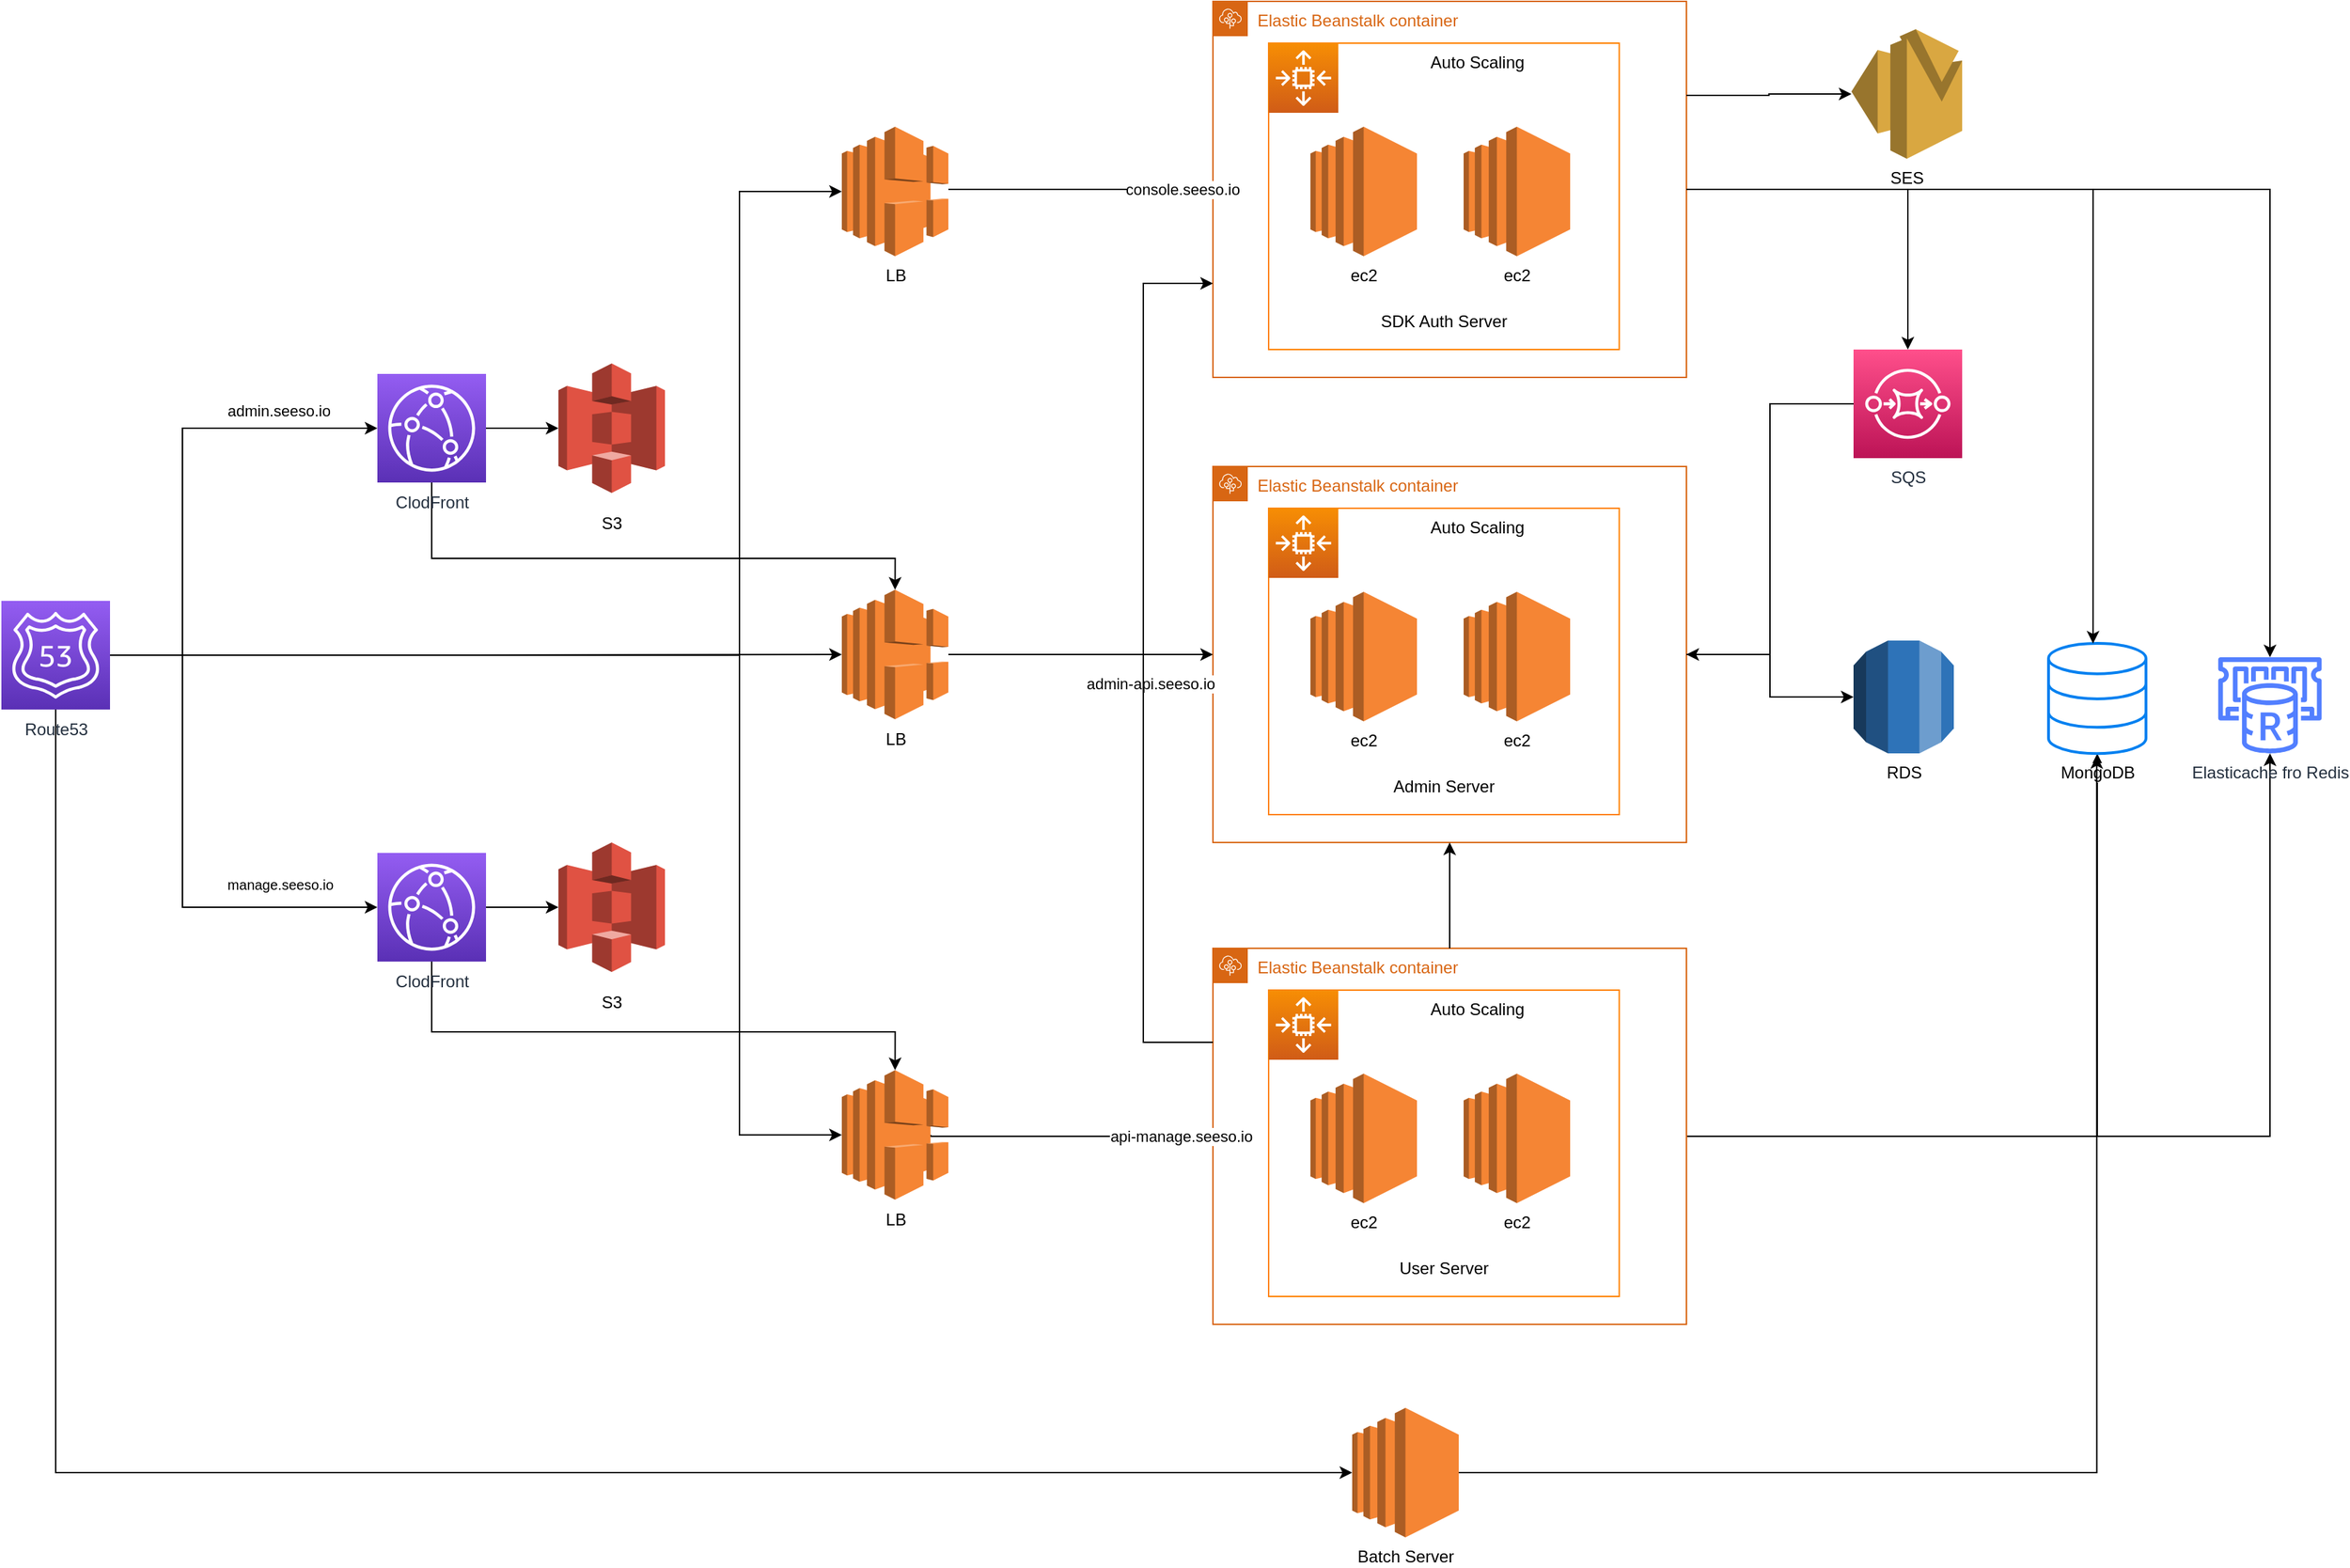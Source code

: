 <mxfile version="15.3.8" type="github">
  <diagram id="Ags1phsDS0aTwdxZoQtE" name="Page-1">
    <mxGraphModel dx="3977" dy="1333" grid="1" gridSize="10" guides="1" tooltips="1" connect="1" arrows="1" fold="1" page="1" pageScale="1" pageWidth="1600" pageHeight="1200" math="0" shadow="0">
      <root>
        <mxCell id="0" />
        <mxCell id="1" parent="0" />
        <mxCell id="g-lCjl9Iwci3eXvBsUKC-38" style="edgeStyle=orthogonalEdgeStyle;rounded=0;orthogonalLoop=1;jettySize=auto;html=1;entryX=0.5;entryY=0;entryDx=0;entryDy=0;entryPerimeter=0;fontSize=20;" edge="1" parent="1" source="g-lCjl9Iwci3eXvBsUKC-19" target="wnBwBd8DrcGJJynO4ClW-28">
          <mxGeometry relative="1" as="geometry">
            <Array as="points">
              <mxPoint x="-21" y="460" />
              <mxPoint x="312" y="460" />
            </Array>
          </mxGeometry>
        </mxCell>
        <mxCell id="g-lCjl9Iwci3eXvBsUKC-41" style="edgeStyle=orthogonalEdgeStyle;rounded=0;orthogonalLoop=1;jettySize=auto;html=1;entryX=0.5;entryY=0;entryDx=0;entryDy=0;entryPerimeter=0;fontSize=20;" edge="1" parent="1" source="g-lCjl9Iwci3eXvBsUKC-22" target="g-lCjl9Iwci3eXvBsUKC-33">
          <mxGeometry relative="1" as="geometry">
            <Array as="points">
              <mxPoint x="-21" y="800" />
              <mxPoint x="312" y="800" />
            </Array>
          </mxGeometry>
        </mxCell>
        <mxCell id="g-lCjl9Iwci3eXvBsUKC-12" style="edgeStyle=orthogonalEdgeStyle;rounded=0;orthogonalLoop=1;jettySize=auto;html=1;fontSize=20;" edge="1" parent="1" source="wnBwBd8DrcGJJynO4ClW-24" target="wnBwBd8DrcGJJynO4ClW-36">
          <mxGeometry relative="1" as="geometry" />
        </mxCell>
        <mxCell id="g-lCjl9Iwci3eXvBsUKC-6" style="edgeStyle=orthogonalEdgeStyle;rounded=0;orthogonalLoop=1;jettySize=auto;html=1;fontSize=20;" edge="1" parent="1" source="wnBwBd8DrcGJJynO4ClW-24" target="wnBwBd8DrcGJJynO4ClW-34">
          <mxGeometry relative="1" as="geometry" />
        </mxCell>
        <mxCell id="wnBwBd8DrcGJJynO4ClW-9" value="Auto Scaling" style="group" parent="1" vertex="1" connectable="0">
          <mxGeometry x="580" y="90" width="300" height="240" as="geometry" />
        </mxCell>
        <mxCell id="wnBwBd8DrcGJJynO4ClW-8" value="" style="rounded=0;whiteSpace=wrap;html=1;strokeColor=#FF8000;fillColor=none;" parent="wnBwBd8DrcGJJynO4ClW-9" vertex="1">
          <mxGeometry width="251.75" height="220" as="geometry" />
        </mxCell>
        <mxCell id="wnBwBd8DrcGJJynO4ClW-5" value="" style="sketch=0;points=[[0,0,0],[0.25,0,0],[0.5,0,0],[0.75,0,0],[1,0,0],[0,1,0],[0.25,1,0],[0.5,1,0],[0.75,1,0],[1,1,0],[0,0.25,0],[0,0.5,0],[0,0.75,0],[1,0.25,0],[1,0.5,0],[1,0.75,0]];outlineConnect=0;fontColor=#232F3E;gradientColor=#F78E04;gradientDirection=north;fillColor=#D05C17;strokeColor=#ffffff;dashed=0;verticalLabelPosition=bottom;verticalAlign=top;align=center;html=1;fontSize=12;fontStyle=0;aspect=fixed;shape=mxgraph.aws4.resourceIcon;resIcon=mxgraph.aws4.auto_scaling2;" parent="wnBwBd8DrcGJJynO4ClW-9" vertex="1">
          <mxGeometry width="50" height="50" as="geometry" />
        </mxCell>
        <mxCell id="wnBwBd8DrcGJJynO4ClW-11" value="Elastic Beanstalk container" style="points=[[0,0],[0.25,0],[0.5,0],[0.75,0],[1,0],[1,0.25],[1,0.5],[1,0.75],[1,1],[0.75,1],[0.5,1],[0.25,1],[0,1],[0,0.75],[0,0.5],[0,0.25]];outlineConnect=0;gradientColor=none;html=1;whiteSpace=wrap;fontSize=12;fontStyle=0;shape=mxgraph.aws4.group;grIcon=mxgraph.aws4.group_elastic_beanstalk;strokeColor=#D86613;fillColor=none;verticalAlign=top;align=left;spacingLeft=30;fontColor=#D86613;dashed=0;" parent="wnBwBd8DrcGJJynO4ClW-9" vertex="1">
          <mxGeometry x="-40" y="-30" width="340" height="270" as="geometry" />
        </mxCell>
        <mxCell id="wnBwBd8DrcGJJynO4ClW-10" value="&lt;span&gt;SDK Auth Server&lt;/span&gt;" style="text;html=1;strokeColor=none;fillColor=none;align=center;verticalAlign=middle;whiteSpace=wrap;rounded=0;" parent="wnBwBd8DrcGJJynO4ClW-9" vertex="1">
          <mxGeometry x="70.88" y="190" width="110" height="20" as="geometry" />
        </mxCell>
        <mxCell id="wnBwBd8DrcGJJynO4ClW-4" value="ec2" style="outlineConnect=0;dashed=0;verticalLabelPosition=bottom;verticalAlign=top;align=center;html=1;shape=mxgraph.aws3.ec2;fillColor=#F58534;gradientColor=none;" parent="1" vertex="1">
          <mxGeometry x="610" y="150" width="76.5" height="93" as="geometry" />
        </mxCell>
        <mxCell id="wnBwBd8DrcGJJynO4ClW-7" value="ec2" style="outlineConnect=0;dashed=0;verticalLabelPosition=bottom;verticalAlign=top;align=center;html=1;shape=mxgraph.aws3.ec2;fillColor=#F58534;gradientColor=none;" parent="1" vertex="1">
          <mxGeometry x="720" y="150" width="76.5" height="93" as="geometry" />
        </mxCell>
        <mxCell id="g-lCjl9Iwci3eXvBsUKC-24" value="&lt;span style=&quot;font-size: 11px&quot;&gt;admin.seeso.io&lt;/span&gt;" style="edgeStyle=orthogonalEdgeStyle;rounded=0;orthogonalLoop=1;jettySize=auto;html=1;entryX=0;entryY=0.5;entryDx=0;entryDy=0;entryPerimeter=0;fontSize=20;" edge="1" parent="1" source="wnBwBd8DrcGJJynO4ClW-13" target="g-lCjl9Iwci3eXvBsUKC-19">
          <mxGeometry x="0.6" y="17" relative="1" as="geometry">
            <Array as="points">
              <mxPoint x="-200" y="529" />
              <mxPoint x="-200" y="367" />
            </Array>
            <mxPoint as="offset" />
          </mxGeometry>
        </mxCell>
        <mxCell id="g-lCjl9Iwci3eXvBsUKC-26" value="&lt;font size=&quot;1&quot;&gt;manage.seeso.io&lt;/font&gt;" style="edgeStyle=orthogonalEdgeStyle;rounded=0;orthogonalLoop=1;jettySize=auto;html=1;entryX=0;entryY=0.5;entryDx=0;entryDy=0;entryPerimeter=0;fontSize=20;" edge="1" parent="1" source="wnBwBd8DrcGJJynO4ClW-13" target="g-lCjl9Iwci3eXvBsUKC-22">
          <mxGeometry x="0.625" y="21" relative="1" as="geometry">
            <Array as="points">
              <mxPoint x="-200" y="529" />
              <mxPoint x="-200" y="711" />
            </Array>
            <mxPoint as="offset" />
          </mxGeometry>
        </mxCell>
        <mxCell id="g-lCjl9Iwci3eXvBsUKC-34" style="edgeStyle=orthogonalEdgeStyle;rounded=0;orthogonalLoop=1;jettySize=auto;html=1;fontSize=20;" edge="1" parent="1" source="wnBwBd8DrcGJJynO4ClW-13" target="wnBwBd8DrcGJJynO4ClW-28">
          <mxGeometry relative="1" as="geometry" />
        </mxCell>
        <mxCell id="g-lCjl9Iwci3eXvBsUKC-35" style="edgeStyle=orthogonalEdgeStyle;rounded=0;orthogonalLoop=1;jettySize=auto;html=1;entryX=0;entryY=0.5;entryDx=0;entryDy=0;entryPerimeter=0;fontSize=20;" edge="1" parent="1" source="wnBwBd8DrcGJJynO4ClW-13" target="g-lCjl9Iwci3eXvBsUKC-30">
          <mxGeometry relative="1" as="geometry">
            <Array as="points">
              <mxPoint x="200" y="529" />
              <mxPoint x="200" y="197" />
            </Array>
          </mxGeometry>
        </mxCell>
        <mxCell id="g-lCjl9Iwci3eXvBsUKC-36" style="edgeStyle=orthogonalEdgeStyle;rounded=0;orthogonalLoop=1;jettySize=auto;html=1;entryX=0;entryY=0.5;entryDx=0;entryDy=0;entryPerimeter=0;fontSize=20;" edge="1" parent="1" source="wnBwBd8DrcGJJynO4ClW-13" target="g-lCjl9Iwci3eXvBsUKC-33">
          <mxGeometry relative="1" as="geometry">
            <Array as="points">
              <mxPoint x="200" y="529" />
              <mxPoint x="200" y="874" />
            </Array>
          </mxGeometry>
        </mxCell>
        <mxCell id="g-lCjl9Iwci3eXvBsUKC-42" style="edgeStyle=orthogonalEdgeStyle;rounded=0;orthogonalLoop=1;jettySize=auto;html=1;entryX=0;entryY=0.5;entryDx=0;entryDy=0;entryPerimeter=0;fontSize=20;" edge="1" parent="1" source="wnBwBd8DrcGJJynO4ClW-13" target="wnBwBd8DrcGJJynO4ClW-42">
          <mxGeometry relative="1" as="geometry">
            <Array as="points">
              <mxPoint x="-291" y="1117" />
            </Array>
          </mxGeometry>
        </mxCell>
        <mxCell id="wnBwBd8DrcGJJynO4ClW-13" value="Route53" style="sketch=0;points=[[0,0,0],[0.25,0,0],[0.5,0,0],[0.75,0,0],[1,0,0],[0,1,0],[0.25,1,0],[0.5,1,0],[0.75,1,0],[1,1,0],[0,0.25,0],[0,0.5,0],[0,0.75,0],[1,0.25,0],[1,0.5,0],[1,0.75,0]];outlineConnect=0;fontColor=#232F3E;gradientColor=#945DF2;gradientDirection=north;fillColor=#5A30B5;strokeColor=#ffffff;dashed=0;verticalLabelPosition=bottom;verticalAlign=top;align=center;html=1;fontSize=12;fontStyle=0;aspect=fixed;shape=mxgraph.aws4.resourceIcon;resIcon=mxgraph.aws4.route_53;" parent="1" vertex="1">
          <mxGeometry x="-330" y="490.5" width="78" height="78" as="geometry" />
        </mxCell>
        <mxCell id="wnBwBd8DrcGJJynO4ClW-14" value="Auto Scaling" style="group" parent="1" vertex="1" connectable="0">
          <mxGeometry x="580" y="424" width="300" height="240" as="geometry" />
        </mxCell>
        <mxCell id="wnBwBd8DrcGJJynO4ClW-15" value="" style="rounded=0;whiteSpace=wrap;html=1;strokeColor=#FF8000;fillColor=none;" parent="wnBwBd8DrcGJJynO4ClW-14" vertex="1">
          <mxGeometry width="251.75" height="220" as="geometry" />
        </mxCell>
        <mxCell id="wnBwBd8DrcGJJynO4ClW-16" value="" style="sketch=0;points=[[0,0,0],[0.25,0,0],[0.5,0,0],[0.75,0,0],[1,0,0],[0,1,0],[0.25,1,0],[0.5,1,0],[0.75,1,0],[1,1,0],[0,0.25,0],[0,0.5,0],[0,0.75,0],[1,0.25,0],[1,0.5,0],[1,0.75,0]];outlineConnect=0;fontColor=#232F3E;gradientColor=#F78E04;gradientDirection=north;fillColor=#D05C17;strokeColor=#ffffff;dashed=0;verticalLabelPosition=bottom;verticalAlign=top;align=center;html=1;fontSize=12;fontStyle=0;aspect=fixed;shape=mxgraph.aws4.resourceIcon;resIcon=mxgraph.aws4.auto_scaling2;" parent="wnBwBd8DrcGJJynO4ClW-14" vertex="1">
          <mxGeometry width="50" height="50" as="geometry" />
        </mxCell>
        <mxCell id="wnBwBd8DrcGJJynO4ClW-17" value="Elastic Beanstalk container" style="points=[[0,0],[0.25,0],[0.5,0],[0.75,0],[1,0],[1,0.25],[1,0.5],[1,0.75],[1,1],[0.75,1],[0.5,1],[0.25,1],[0,1],[0,0.75],[0,0.5],[0,0.25]];outlineConnect=0;gradientColor=none;html=1;whiteSpace=wrap;fontSize=12;fontStyle=0;shape=mxgraph.aws4.group;grIcon=mxgraph.aws4.group_elastic_beanstalk;strokeColor=#D86613;fillColor=none;verticalAlign=top;align=left;spacingLeft=30;fontColor=#D86613;dashed=0;" parent="wnBwBd8DrcGJJynO4ClW-14" vertex="1">
          <mxGeometry x="-40" y="-30" width="340" height="270" as="geometry" />
        </mxCell>
        <mxCell id="wnBwBd8DrcGJJynO4ClW-18" value="&lt;span&gt;Admin Server&lt;/span&gt;" style="text;html=1;strokeColor=none;fillColor=none;align=center;verticalAlign=middle;whiteSpace=wrap;rounded=0;" parent="wnBwBd8DrcGJJynO4ClW-14" vertex="1">
          <mxGeometry x="70.88" y="190" width="110" height="20" as="geometry" />
        </mxCell>
        <mxCell id="wnBwBd8DrcGJJynO4ClW-19" value="ec2" style="outlineConnect=0;dashed=0;verticalLabelPosition=bottom;verticalAlign=top;align=center;html=1;shape=mxgraph.aws3.ec2;fillColor=#F58534;gradientColor=none;" parent="1" vertex="1">
          <mxGeometry x="610" y="484" width="76.5" height="93" as="geometry" />
        </mxCell>
        <mxCell id="wnBwBd8DrcGJJynO4ClW-20" value="ec2" style="outlineConnect=0;dashed=0;verticalLabelPosition=bottom;verticalAlign=top;align=center;html=1;shape=mxgraph.aws3.ec2;fillColor=#F58534;gradientColor=none;" parent="1" vertex="1">
          <mxGeometry x="720" y="484" width="76.5" height="93" as="geometry" />
        </mxCell>
        <mxCell id="wnBwBd8DrcGJJynO4ClW-21" value="Auto Scaling" style="group" parent="1" vertex="1" connectable="0">
          <mxGeometry x="580" y="770" width="300" height="240" as="geometry" />
        </mxCell>
        <mxCell id="wnBwBd8DrcGJJynO4ClW-22" value="" style="rounded=0;whiteSpace=wrap;html=1;strokeColor=#FF8000;fillColor=none;" parent="wnBwBd8DrcGJJynO4ClW-21" vertex="1">
          <mxGeometry width="251.75" height="220" as="geometry" />
        </mxCell>
        <mxCell id="wnBwBd8DrcGJJynO4ClW-23" value="" style="sketch=0;points=[[0,0,0],[0.25,0,0],[0.5,0,0],[0.75,0,0],[1,0,0],[0,1,0],[0.25,1,0],[0.5,1,0],[0.75,1,0],[1,1,0],[0,0.25,0],[0,0.5,0],[0,0.75,0],[1,0.25,0],[1,0.5,0],[1,0.75,0]];outlineConnect=0;fontColor=#232F3E;gradientColor=#F78E04;gradientDirection=north;fillColor=#D05C17;strokeColor=#ffffff;dashed=0;verticalLabelPosition=bottom;verticalAlign=top;align=center;html=1;fontSize=12;fontStyle=0;aspect=fixed;shape=mxgraph.aws4.resourceIcon;resIcon=mxgraph.aws4.auto_scaling2;" parent="wnBwBd8DrcGJJynO4ClW-21" vertex="1">
          <mxGeometry width="50" height="50" as="geometry" />
        </mxCell>
        <mxCell id="wnBwBd8DrcGJJynO4ClW-24" value="Elastic Beanstalk container" style="points=[[0,0],[0.25,0],[0.5,0],[0.75,0],[1,0],[1,0.25],[1,0.5],[1,0.75],[1,1],[0.75,1],[0.5,1],[0.25,1],[0,1],[0,0.75],[0,0.5],[0,0.25]];outlineConnect=0;gradientColor=none;html=1;whiteSpace=wrap;fontSize=12;fontStyle=0;shape=mxgraph.aws4.group;grIcon=mxgraph.aws4.group_elastic_beanstalk;strokeColor=#D86613;fillColor=none;verticalAlign=top;align=left;spacingLeft=30;fontColor=#D86613;dashed=0;" parent="wnBwBd8DrcGJJynO4ClW-21" vertex="1">
          <mxGeometry x="-40" y="-30" width="340" height="270" as="geometry" />
        </mxCell>
        <mxCell id="wnBwBd8DrcGJJynO4ClW-25" value="&lt;span&gt;User Server&lt;/span&gt;" style="text;html=1;strokeColor=none;fillColor=none;align=center;verticalAlign=middle;whiteSpace=wrap;rounded=0;" parent="wnBwBd8DrcGJJynO4ClW-21" vertex="1">
          <mxGeometry x="70.88" y="190" width="110" height="20" as="geometry" />
        </mxCell>
        <mxCell id="wnBwBd8DrcGJJynO4ClW-26" value="ec2" style="outlineConnect=0;dashed=0;verticalLabelPosition=bottom;verticalAlign=top;align=center;html=1;shape=mxgraph.aws3.ec2;fillColor=#F58534;gradientColor=none;" parent="1" vertex="1">
          <mxGeometry x="610" y="830" width="76.5" height="93" as="geometry" />
        </mxCell>
        <mxCell id="wnBwBd8DrcGJJynO4ClW-27" value="ec2" style="outlineConnect=0;dashed=0;verticalLabelPosition=bottom;verticalAlign=top;align=center;html=1;shape=mxgraph.aws3.ec2;fillColor=#F58534;gradientColor=none;" parent="1" vertex="1">
          <mxGeometry x="720" y="830" width="76.5" height="93" as="geometry" />
        </mxCell>
        <mxCell id="wnBwBd8DrcGJJynO4ClW-30" value="console.seeso.io" style="edgeStyle=orthogonalEdgeStyle;rounded=0;orthogonalLoop=1;jettySize=auto;html=1;entryX=0;entryY=0.5;entryDx=0;entryDy=0;startArrow=none;" parent="1" source="g-lCjl9Iwci3eXvBsUKC-30" target="wnBwBd8DrcGJJynO4ClW-11" edge="1">
          <mxGeometry x="0.769" relative="1" as="geometry">
            <mxPoint as="offset" />
            <Array as="points">
              <mxPoint x="340" y="195" />
            </Array>
          </mxGeometry>
        </mxCell>
        <mxCell id="wnBwBd8DrcGJJynO4ClW-31" value="admin-api.seeso.io" style="edgeStyle=orthogonalEdgeStyle;rounded=0;orthogonalLoop=1;jettySize=auto;html=1;" parent="1" source="wnBwBd8DrcGJJynO4ClW-28" target="wnBwBd8DrcGJJynO4ClW-17" edge="1">
          <mxGeometry x="0.524" y="-21" relative="1" as="geometry">
            <mxPoint as="offset" />
          </mxGeometry>
        </mxCell>
        <mxCell id="wnBwBd8DrcGJJynO4ClW-32" value="api-manage.seeso.io" style="edgeStyle=orthogonalEdgeStyle;rounded=0;orthogonalLoop=1;jettySize=auto;html=1;entryX=0;entryY=0.5;entryDx=0;entryDy=0;exitX=0.835;exitY=0.5;exitDx=0;exitDy=0;exitPerimeter=0;" parent="1" source="g-lCjl9Iwci3eXvBsUKC-33" target="wnBwBd8DrcGJJynO4ClW-24" edge="1">
          <mxGeometry x="0.774" relative="1" as="geometry">
            <mxPoint as="offset" />
            <mxPoint x="280" y="660" as="sourcePoint" />
            <Array as="points">
              <mxPoint x="337" y="875" />
            </Array>
          </mxGeometry>
        </mxCell>
        <mxCell id="wnBwBd8DrcGJJynO4ClW-28" value="LB" style="outlineConnect=0;dashed=0;verticalLabelPosition=bottom;verticalAlign=top;align=center;html=1;shape=mxgraph.aws3.elastic_load_balancing;fillColor=#F58534;gradientColor=none;strokeColor=#FF8000;" parent="1" vertex="1">
          <mxGeometry x="273.5" y="482.5" width="76.5" height="93" as="geometry" />
        </mxCell>
        <mxCell id="wnBwBd8DrcGJJynO4ClW-34" value="MongoDB" style="html=1;verticalLabelPosition=bottom;align=center;labelBackgroundColor=#ffffff;verticalAlign=top;strokeWidth=2;strokeColor=#0080F0;shadow=0;dashed=0;shape=mxgraph.ios7.icons.data;fillColor=none;" parent="1" vertex="1">
          <mxGeometry x="1140" y="521" width="70" height="79.1" as="geometry" />
        </mxCell>
        <mxCell id="wnBwBd8DrcGJJynO4ClW-35" value="RDS" style="outlineConnect=0;dashed=0;verticalLabelPosition=bottom;verticalAlign=top;align=center;html=1;shape=mxgraph.aws3.rds;fillColor=#2E73B8;gradientColor=none;strokeColor=#FF8000;" parent="1" vertex="1">
          <mxGeometry x="1000" y="519" width="72" height="81" as="geometry" />
        </mxCell>
        <mxCell id="wnBwBd8DrcGJJynO4ClW-36" value="Elasticache fro Redis" style="sketch=0;outlineConnect=0;fontColor=#232F3E;gradientColor=none;fillColor=#527FFF;strokeColor=none;dashed=0;verticalLabelPosition=bottom;verticalAlign=top;align=center;html=1;fontSize=12;fontStyle=0;aspect=fixed;pointerEvents=1;shape=mxgraph.aws4.elasticache_for_redis;" parent="1" vertex="1">
          <mxGeometry x="1260" y="531" width="78" height="69" as="geometry" />
        </mxCell>
        <mxCell id="wnBwBd8DrcGJJynO4ClW-40" style="edgeStyle=orthogonalEdgeStyle;rounded=0;orthogonalLoop=1;jettySize=auto;html=1;entryX=1;entryY=0.5;entryDx=0;entryDy=0;" parent="1" source="wnBwBd8DrcGJJynO4ClW-37" target="wnBwBd8DrcGJJynO4ClW-17" edge="1">
          <mxGeometry relative="1" as="geometry" />
        </mxCell>
        <mxCell id="wnBwBd8DrcGJJynO4ClW-37" value="SQS" style="sketch=0;points=[[0,0,0],[0.25,0,0],[0.5,0,0],[0.75,0,0],[1,0,0],[0,1,0],[0.25,1,0],[0.5,1,0],[0.75,1,0],[1,1,0],[0,0.25,0],[0,0.5,0],[0,0.75,0],[1,0.25,0],[1,0.5,0],[1,0.75,0]];outlineConnect=0;fontColor=#232F3E;gradientColor=#FF4F8B;gradientDirection=north;fillColor=#BC1356;strokeColor=#ffffff;dashed=0;verticalLabelPosition=bottom;verticalAlign=top;align=center;html=1;fontSize=12;fontStyle=0;aspect=fixed;shape=mxgraph.aws4.resourceIcon;resIcon=mxgraph.aws4.sqs;" parent="1" vertex="1">
          <mxGeometry x="1000" y="310" width="78" height="78" as="geometry" />
        </mxCell>
        <mxCell id="wnBwBd8DrcGJJynO4ClW-38" value="SES" style="outlineConnect=0;dashed=0;verticalLabelPosition=bottom;verticalAlign=top;align=center;html=1;shape=mxgraph.aws3.ses;fillColor=#D9A741;gradientColor=none;strokeColor=#FF8000;" parent="1" vertex="1">
          <mxGeometry x="998.5" y="80" width="79.5" height="93" as="geometry" />
        </mxCell>
        <mxCell id="wnBwBd8DrcGJJynO4ClW-39" style="edgeStyle=orthogonalEdgeStyle;rounded=0;orthogonalLoop=1;jettySize=auto;html=1;entryX=0.5;entryY=0;entryDx=0;entryDy=0;entryPerimeter=0;" parent="1" source="wnBwBd8DrcGJJynO4ClW-11" target="wnBwBd8DrcGJJynO4ClW-37" edge="1">
          <mxGeometry relative="1" as="geometry" />
        </mxCell>
        <mxCell id="wnBwBd8DrcGJJynO4ClW-41" style="edgeStyle=orthogonalEdgeStyle;rounded=0;orthogonalLoop=1;jettySize=auto;html=1;entryX=0;entryY=0.5;entryDx=0;entryDy=0;entryPerimeter=0;" parent="1" source="wnBwBd8DrcGJJynO4ClW-17" target="wnBwBd8DrcGJJynO4ClW-35" edge="1">
          <mxGeometry relative="1" as="geometry" />
        </mxCell>
        <mxCell id="g-lCjl9Iwci3eXvBsUKC-43" style="edgeStyle=orthogonalEdgeStyle;rounded=0;orthogonalLoop=1;jettySize=auto;html=1;entryX=0.495;entryY=1.024;entryDx=0;entryDy=0;entryPerimeter=0;fontSize=20;" edge="1" parent="1" source="wnBwBd8DrcGJJynO4ClW-42" target="wnBwBd8DrcGJJynO4ClW-34">
          <mxGeometry relative="1" as="geometry" />
        </mxCell>
        <mxCell id="wnBwBd8DrcGJJynO4ClW-42" value="Batch Server" style="outlineConnect=0;dashed=0;verticalLabelPosition=bottom;verticalAlign=top;align=center;html=1;shape=mxgraph.aws3.ec2;fillColor=#F58534;gradientColor=none;" parent="1" vertex="1">
          <mxGeometry x="640" y="1070" width="76.5" height="93" as="geometry" />
        </mxCell>
        <mxCell id="g-lCjl9Iwci3eXvBsUKC-5" style="edgeStyle=orthogonalEdgeStyle;rounded=0;orthogonalLoop=1;jettySize=auto;html=1;entryX=0.457;entryY=0.002;entryDx=0;entryDy=0;entryPerimeter=0;fontSize=20;" edge="1" parent="1" source="wnBwBd8DrcGJJynO4ClW-11" target="wnBwBd8DrcGJJynO4ClW-34">
          <mxGeometry relative="1" as="geometry" />
        </mxCell>
        <mxCell id="g-lCjl9Iwci3eXvBsUKC-7" style="edgeStyle=orthogonalEdgeStyle;rounded=0;orthogonalLoop=1;jettySize=auto;html=1;exitX=1;exitY=0.25;exitDx=0;exitDy=0;fontSize=20;" edge="1" parent="1" source="wnBwBd8DrcGJJynO4ClW-11" target="wnBwBd8DrcGJJynO4ClW-38">
          <mxGeometry relative="1" as="geometry" />
        </mxCell>
        <mxCell id="g-lCjl9Iwci3eXvBsUKC-8" style="edgeStyle=orthogonalEdgeStyle;rounded=0;orthogonalLoop=1;jettySize=auto;html=1;exitX=0;exitY=0.25;exitDx=0;exitDy=0;entryX=0;entryY=0.75;entryDx=0;entryDy=0;fontSize=20;" edge="1" parent="1" source="wnBwBd8DrcGJJynO4ClW-24" target="wnBwBd8DrcGJJynO4ClW-11">
          <mxGeometry relative="1" as="geometry">
            <Array as="points">
              <mxPoint x="490" y="807" />
              <mxPoint x="490" y="263" />
            </Array>
          </mxGeometry>
        </mxCell>
        <mxCell id="g-lCjl9Iwci3eXvBsUKC-10" style="edgeStyle=orthogonalEdgeStyle;rounded=0;orthogonalLoop=1;jettySize=auto;html=1;entryX=0.5;entryY=1;entryDx=0;entryDy=0;fontSize=20;" edge="1" parent="1" source="wnBwBd8DrcGJJynO4ClW-24" target="wnBwBd8DrcGJJynO4ClW-17">
          <mxGeometry relative="1" as="geometry" />
        </mxCell>
        <mxCell id="g-lCjl9Iwci3eXvBsUKC-11" style="edgeStyle=orthogonalEdgeStyle;rounded=0;orthogonalLoop=1;jettySize=auto;html=1;fontSize=20;" edge="1" parent="1" source="wnBwBd8DrcGJJynO4ClW-11" target="wnBwBd8DrcGJJynO4ClW-36">
          <mxGeometry relative="1" as="geometry" />
        </mxCell>
        <mxCell id="g-lCjl9Iwci3eXvBsUKC-18" style="edgeStyle=orthogonalEdgeStyle;rounded=0;orthogonalLoop=1;jettySize=auto;html=1;fontSize=20;" edge="1" parent="1" source="g-lCjl9Iwci3eXvBsUKC-19" target="g-lCjl9Iwci3eXvBsUKC-20">
          <mxGeometry relative="1" as="geometry" />
        </mxCell>
        <mxCell id="g-lCjl9Iwci3eXvBsUKC-19" value="ClodFront" style="sketch=0;points=[[0,0,0],[0.25,0,0],[0.5,0,0],[0.75,0,0],[1,0,0],[0,1,0],[0.25,1,0],[0.5,1,0],[0.75,1,0],[1,1,0],[0,0.25,0],[0,0.5,0],[0,0.75,0],[1,0.25,0],[1,0.5,0],[1,0.75,0]];outlineConnect=0;fontColor=#232F3E;gradientColor=#945DF2;gradientDirection=north;fillColor=#5A30B5;strokeColor=#ffffff;dashed=0;verticalLabelPosition=bottom;verticalAlign=top;align=center;html=1;fontSize=12;fontStyle=0;aspect=fixed;shape=mxgraph.aws4.resourceIcon;resIcon=mxgraph.aws4.cloudfront;" vertex="1" parent="1">
          <mxGeometry x="-60" y="327.5" width="78" height="78" as="geometry" />
        </mxCell>
        <mxCell id="g-lCjl9Iwci3eXvBsUKC-20" value="&lt;font style=&quot;font-size: 12px&quot;&gt;S3&lt;/font&gt;" style="outlineConnect=0;dashed=0;verticalLabelPosition=bottom;verticalAlign=top;align=center;html=1;shape=mxgraph.aws3.s3;fillColor=#E05243;gradientColor=none;fontSize=20;" vertex="1" parent="1">
          <mxGeometry x="70" y="320" width="76.5" height="93" as="geometry" />
        </mxCell>
        <mxCell id="g-lCjl9Iwci3eXvBsUKC-21" style="edgeStyle=orthogonalEdgeStyle;rounded=0;orthogonalLoop=1;jettySize=auto;html=1;fontSize=20;" edge="1" parent="1" source="g-lCjl9Iwci3eXvBsUKC-22" target="g-lCjl9Iwci3eXvBsUKC-23">
          <mxGeometry relative="1" as="geometry" />
        </mxCell>
        <mxCell id="g-lCjl9Iwci3eXvBsUKC-22" value="ClodFront" style="sketch=0;points=[[0,0,0],[0.25,0,0],[0.5,0,0],[0.75,0,0],[1,0,0],[0,1,0],[0.25,1,0],[0.5,1,0],[0.75,1,0],[1,1,0],[0,0.25,0],[0,0.5,0],[0,0.75,0],[1,0.25,0],[1,0.5,0],[1,0.75,0]];outlineConnect=0;fontColor=#232F3E;gradientColor=#945DF2;gradientDirection=north;fillColor=#5A30B5;strokeColor=#ffffff;dashed=0;verticalLabelPosition=bottom;verticalAlign=top;align=center;html=1;fontSize=12;fontStyle=0;aspect=fixed;shape=mxgraph.aws4.resourceIcon;resIcon=mxgraph.aws4.cloudfront;" vertex="1" parent="1">
          <mxGeometry x="-60" y="671.5" width="78" height="78" as="geometry" />
        </mxCell>
        <mxCell id="g-lCjl9Iwci3eXvBsUKC-23" value="&lt;font style=&quot;font-size: 12px&quot;&gt;S3&lt;/font&gt;" style="outlineConnect=0;dashed=0;verticalLabelPosition=bottom;verticalAlign=top;align=center;html=1;shape=mxgraph.aws3.s3;fillColor=#E05243;gradientColor=none;fontSize=20;" vertex="1" parent="1">
          <mxGeometry x="70" y="664" width="76.5" height="93" as="geometry" />
        </mxCell>
        <mxCell id="g-lCjl9Iwci3eXvBsUKC-30" value="LB" style="outlineConnect=0;dashed=0;verticalLabelPosition=bottom;verticalAlign=top;align=center;html=1;shape=mxgraph.aws3.elastic_load_balancing;fillColor=#F58534;gradientColor=none;strokeColor=#FF8000;" vertex="1" parent="1">
          <mxGeometry x="273.5" y="150" width="76.5" height="93" as="geometry" />
        </mxCell>
        <mxCell id="g-lCjl9Iwci3eXvBsUKC-33" value="LB" style="outlineConnect=0;dashed=0;verticalLabelPosition=bottom;verticalAlign=top;align=center;html=1;shape=mxgraph.aws3.elastic_load_balancing;fillColor=#F58534;gradientColor=none;strokeColor=#FF8000;" vertex="1" parent="1">
          <mxGeometry x="273.5" y="827.5" width="76.5" height="93" as="geometry" />
        </mxCell>
      </root>
    </mxGraphModel>
  </diagram>
</mxfile>
